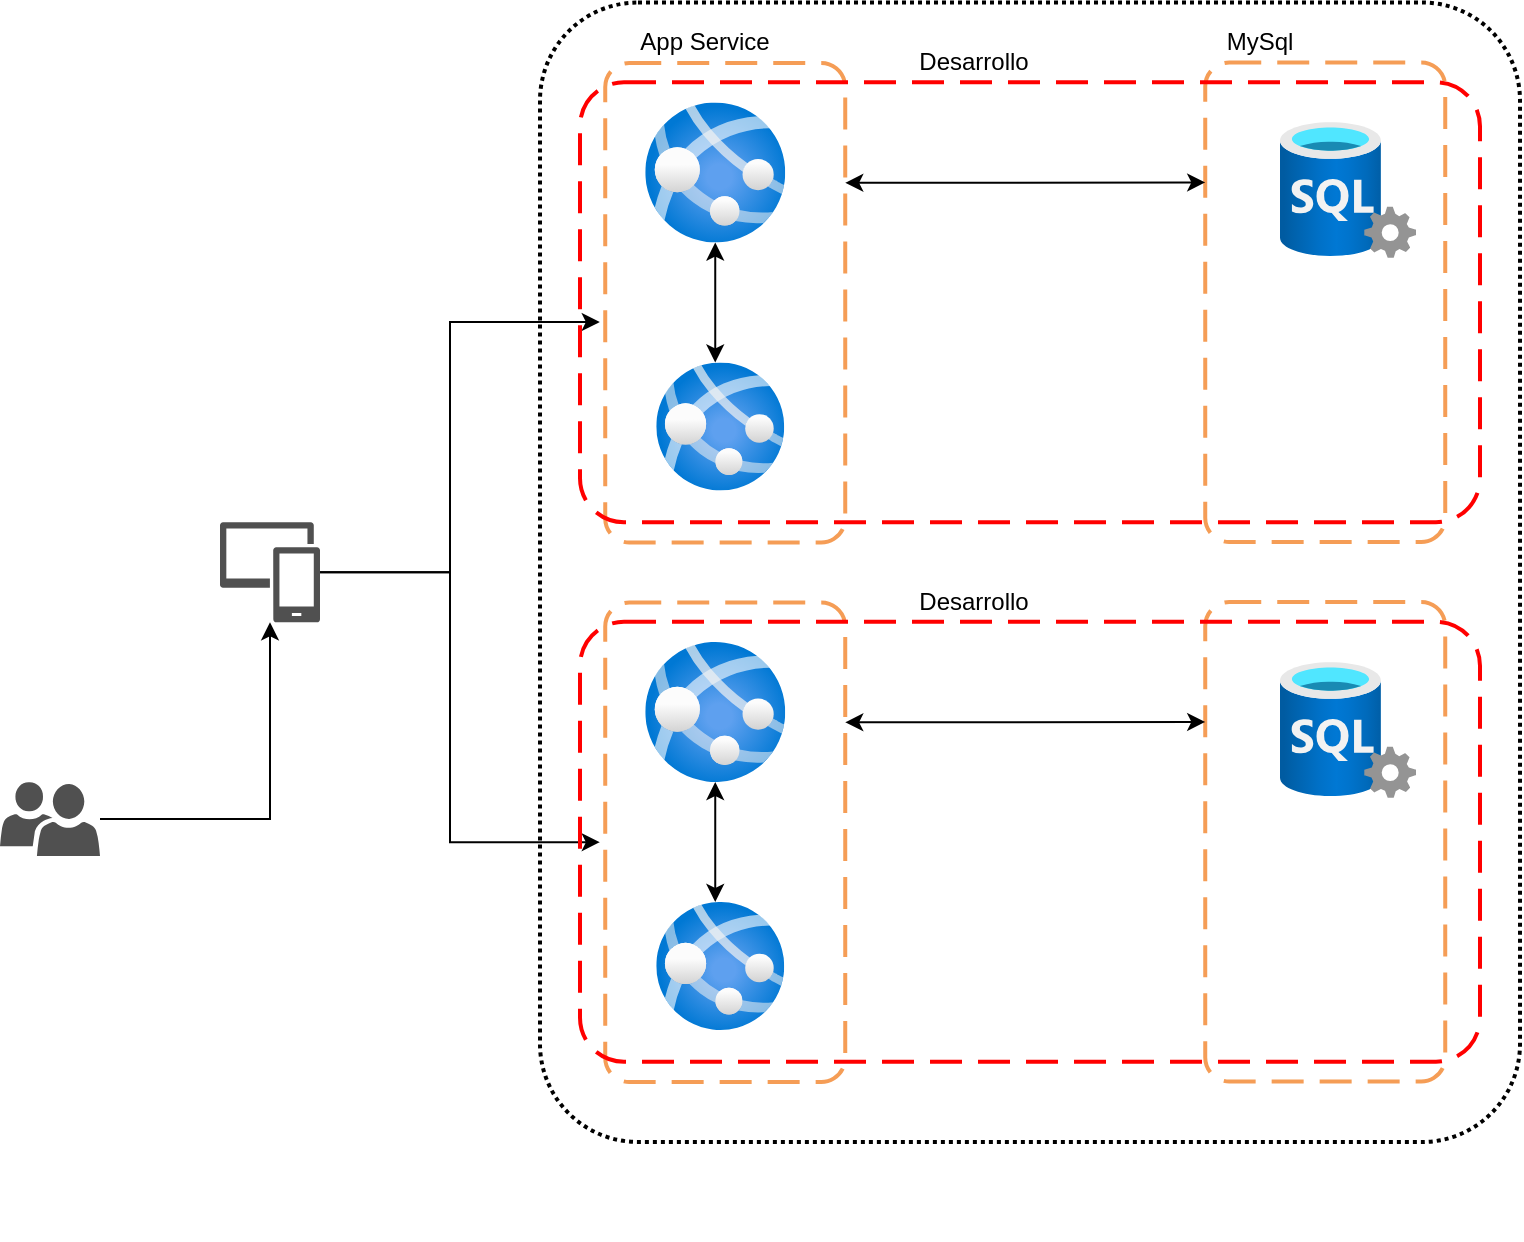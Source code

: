 <mxfile version="15.2.9" type="github">
  <diagram id="0U1yO4wmcOKMrKPOHg7Y" name="Page-1">
    <mxGraphModel dx="1183" dy="631" grid="1" gridSize="10" guides="1" tooltips="1" connect="1" arrows="1" fold="1" page="1" pageScale="1" pageWidth="827" pageHeight="1169" math="0" shadow="0">
      <root>
        <mxCell id="0" />
        <mxCell id="1" parent="0" />
        <mxCell id="FtCHBGUdGnbqA1uTIZvv-1" style="edgeStyle=orthogonalEdgeStyle;rounded=0;orthogonalLoop=1;jettySize=auto;html=1;" edge="1" parent="1" source="FtCHBGUdGnbqA1uTIZvv-2" target="FtCHBGUdGnbqA1uTIZvv-4">
          <mxGeometry relative="1" as="geometry">
            <mxPoint x="160" y="98.5" as="targetPoint" />
          </mxGeometry>
        </mxCell>
        <mxCell id="FtCHBGUdGnbqA1uTIZvv-2" value="" style="pointerEvents=1;shadow=0;dashed=0;html=1;strokeColor=none;labelPosition=center;verticalLabelPosition=bottom;verticalAlign=top;align=center;fillColor=#505050;shape=mxgraph.mscae.intune.user_group" vertex="1" parent="1">
          <mxGeometry x="40" y="430" width="50" height="37" as="geometry" />
        </mxCell>
        <mxCell id="FtCHBGUdGnbqA1uTIZvv-32" style="edgeStyle=orthogonalEdgeStyle;rounded=0;orthogonalLoop=1;jettySize=auto;html=1;entryX=0.022;entryY=0.501;entryDx=0;entryDy=0;entryPerimeter=0;" edge="1" parent="1" source="FtCHBGUdGnbqA1uTIZvv-4" target="FtCHBGUdGnbqA1uTIZvv-15">
          <mxGeometry relative="1" as="geometry" />
        </mxCell>
        <mxCell id="FtCHBGUdGnbqA1uTIZvv-33" style="edgeStyle=orthogonalEdgeStyle;rounded=0;orthogonalLoop=1;jettySize=auto;html=1;entryX=0.022;entryY=0.545;entryDx=0;entryDy=0;entryPerimeter=0;" edge="1" parent="1" source="FtCHBGUdGnbqA1uTIZvv-4" target="FtCHBGUdGnbqA1uTIZvv-26">
          <mxGeometry relative="1" as="geometry" />
        </mxCell>
        <mxCell id="FtCHBGUdGnbqA1uTIZvv-4" value="" style="pointerEvents=1;shadow=0;dashed=0;html=1;strokeColor=none;labelPosition=center;verticalLabelPosition=bottom;verticalAlign=top;align=center;fillColor=#505050;shape=mxgraph.mscae.intune.device_group" vertex="1" parent="1">
          <mxGeometry x="150" y="300.13" width="50" height="50" as="geometry" />
        </mxCell>
        <mxCell id="FtCHBGUdGnbqA1uTIZvv-5" value="" style="rounded=1;arcSize=10;dashed=1;fillColor=none;gradientColor=none;dashPattern=1 1;strokeWidth=2;" vertex="1" parent="1">
          <mxGeometry x="310" y="40.25" width="490" height="569.75" as="geometry" />
        </mxCell>
        <mxCell id="FtCHBGUdGnbqA1uTIZvv-6" value="" style="aspect=fixed;html=1;points=[];align=center;image;fontSize=12;image=img/lib/azure2/containers/App_Services.svg;" vertex="1" parent="1">
          <mxGeometry x="362.62" y="360" width="70" height="70" as="geometry" />
        </mxCell>
        <mxCell id="FtCHBGUdGnbqA1uTIZvv-8" value="" style="rounded=1;arcSize=10;dashed=1;strokeColor=#F59D56;fillColor=none;gradientColor=none;dashPattern=8 4;strokeWidth=2;" vertex="1" parent="1">
          <mxGeometry x="342.62" y="340.25" width="120" height="239.75" as="geometry" />
        </mxCell>
        <mxCell id="FtCHBGUdGnbqA1uTIZvv-9" value="" style="rounded=1;arcSize=10;dashed=1;strokeColor=#F59D56;fillColor=none;gradientColor=none;dashPattern=8 4;strokeWidth=2;" vertex="1" parent="1">
          <mxGeometry x="642.62" y="340" width="120" height="239.75" as="geometry" />
        </mxCell>
        <mxCell id="FtCHBGUdGnbqA1uTIZvv-10" style="edgeStyle=orthogonalEdgeStyle;rounded=0;orthogonalLoop=1;jettySize=auto;html=1;exitX=0.5;exitY=1;exitDx=0;exitDy=0;" edge="1" parent="1">
          <mxGeometry relative="1" as="geometry">
            <mxPoint x="545" y="650" as="sourcePoint" />
            <mxPoint x="545" y="650" as="targetPoint" />
          </mxGeometry>
        </mxCell>
        <mxCell id="FtCHBGUdGnbqA1uTIZvv-11" value="MySql" style="text;html=1;strokeColor=none;fillColor=none;align=center;verticalAlign=middle;whiteSpace=wrap;rounded=0;" vertex="1" parent="1">
          <mxGeometry x="650" y="50.25" width="40" height="20" as="geometry" />
        </mxCell>
        <mxCell id="FtCHBGUdGnbqA1uTIZvv-12" value="App Service" style="text;html=1;strokeColor=none;fillColor=none;align=center;verticalAlign=middle;whiteSpace=wrap;rounded=0;" vertex="1" parent="1">
          <mxGeometry x="354.5" y="50.25" width="75" height="20" as="geometry" />
        </mxCell>
        <mxCell id="FtCHBGUdGnbqA1uTIZvv-13" value="" style="endArrow=classic;startArrow=classic;html=1;entryX=0;entryY=0.25;entryDx=0;entryDy=0;exitX=1;exitY=0.25;exitDx=0;exitDy=0;" edge="1" parent="1" source="FtCHBGUdGnbqA1uTIZvv-8" target="FtCHBGUdGnbqA1uTIZvv-9">
          <mxGeometry width="50" height="50" relative="1" as="geometry">
            <mxPoint x="402.62" y="510" as="sourcePoint" />
            <mxPoint x="452.62" y="460" as="targetPoint" />
          </mxGeometry>
        </mxCell>
        <mxCell id="FtCHBGUdGnbqA1uTIZvv-15" value="" style="rounded=1;arcSize=10;dashed=1;strokeColor=#ff0000;fillColor=none;gradientColor=none;dashPattern=8 4;strokeWidth=2;" vertex="1" parent="1">
          <mxGeometry x="330" y="349.87" width="450" height="220" as="geometry" />
        </mxCell>
        <mxCell id="FtCHBGUdGnbqA1uTIZvv-16" value="Desarrollo" style="text;html=1;strokeColor=none;fillColor=none;align=center;verticalAlign=middle;whiteSpace=wrap;rounded=0;" vertex="1" parent="1">
          <mxGeometry x="501.87" y="330" width="50" height="20" as="geometry" />
        </mxCell>
        <mxCell id="FtCHBGUdGnbqA1uTIZvv-17" value="" style="aspect=fixed;html=1;points=[];align=center;image;fontSize=12;image=img/lib/azure2/containers/App_Services.svg;" vertex="1" parent="1">
          <mxGeometry x="368.12" y="490" width="64" height="64" as="geometry" />
        </mxCell>
        <mxCell id="FtCHBGUdGnbqA1uTIZvv-18" value="" style="shape=image;html=1;verticalAlign=top;verticalLabelPosition=bottom;labelBackgroundColor=#ffffff;imageAspect=0;aspect=fixed;image=https://cdn3.iconfinder.com/data/icons/logos-3/250/angular-128.png" vertex="1" parent="1">
          <mxGeometry x="408" y="530" width="29.25" height="29.25" as="geometry" />
        </mxCell>
        <mxCell id="FtCHBGUdGnbqA1uTIZvv-19" value="" style="endArrow=classic;startArrow=classic;html=1;" edge="1" parent="1">
          <mxGeometry width="50" height="50" relative="1" as="geometry">
            <mxPoint x="397.62" y="490" as="sourcePoint" />
            <mxPoint x="397.62" y="430" as="targetPoint" />
            <Array as="points">
              <mxPoint x="397.62" y="470" />
            </Array>
          </mxGeometry>
        </mxCell>
        <mxCell id="FtCHBGUdGnbqA1uTIZvv-20" value="" style="aspect=fixed;html=1;points=[];align=center;image;fontSize=12;image=img/lib/azure2/containers/App_Services.svg;" vertex="1" parent="1">
          <mxGeometry x="362.62" y="90.25" width="70" height="70" as="geometry" />
        </mxCell>
        <mxCell id="FtCHBGUdGnbqA1uTIZvv-22" value="" style="rounded=1;arcSize=10;dashed=1;strokeColor=#F59D56;fillColor=none;gradientColor=none;dashPattern=8 4;strokeWidth=2;" vertex="1" parent="1">
          <mxGeometry x="342.62" y="70.5" width="120" height="239.75" as="geometry" />
        </mxCell>
        <mxCell id="FtCHBGUdGnbqA1uTIZvv-23" value="" style="rounded=1;arcSize=10;dashed=1;strokeColor=#F59D56;fillColor=none;gradientColor=none;dashPattern=8 4;strokeWidth=2;" vertex="1" parent="1">
          <mxGeometry x="642.62" y="70.25" width="120" height="239.75" as="geometry" />
        </mxCell>
        <mxCell id="FtCHBGUdGnbqA1uTIZvv-24" value="" style="endArrow=classic;startArrow=classic;html=1;entryX=0;entryY=0.25;entryDx=0;entryDy=0;exitX=1;exitY=0.25;exitDx=0;exitDy=0;" edge="1" parent="1" source="FtCHBGUdGnbqA1uTIZvv-22" target="FtCHBGUdGnbqA1uTIZvv-23">
          <mxGeometry width="50" height="50" relative="1" as="geometry">
            <mxPoint x="402.62" y="240.25" as="sourcePoint" />
            <mxPoint x="452.62" y="190.25" as="targetPoint" />
          </mxGeometry>
        </mxCell>
        <mxCell id="FtCHBGUdGnbqA1uTIZvv-26" value="" style="rounded=1;arcSize=10;dashed=1;strokeColor=#ff0000;fillColor=none;gradientColor=none;dashPattern=8 4;strokeWidth=2;" vertex="1" parent="1">
          <mxGeometry x="330" y="80.12" width="450" height="220" as="geometry" />
        </mxCell>
        <mxCell id="FtCHBGUdGnbqA1uTIZvv-27" value="Desarrollo" style="text;html=1;strokeColor=none;fillColor=none;align=center;verticalAlign=middle;whiteSpace=wrap;rounded=0;" vertex="1" parent="1">
          <mxGeometry x="501.87" y="60.25" width="50" height="20" as="geometry" />
        </mxCell>
        <mxCell id="FtCHBGUdGnbqA1uTIZvv-28" value="" style="aspect=fixed;html=1;points=[];align=center;image;fontSize=12;image=img/lib/azure2/containers/App_Services.svg;" vertex="1" parent="1">
          <mxGeometry x="368.12" y="220.25" width="64" height="64" as="geometry" />
        </mxCell>
        <mxCell id="FtCHBGUdGnbqA1uTIZvv-29" value="" style="shape=image;html=1;verticalAlign=top;verticalLabelPosition=bottom;labelBackgroundColor=#ffffff;imageAspect=0;aspect=fixed;image=https://cdn3.iconfinder.com/data/icons/logos-3/250/angular-128.png" vertex="1" parent="1">
          <mxGeometry x="408" y="260.25" width="29.25" height="29.25" as="geometry" />
        </mxCell>
        <mxCell id="FtCHBGUdGnbqA1uTIZvv-30" value="" style="endArrow=classic;startArrow=classic;html=1;" edge="1" parent="1">
          <mxGeometry width="50" height="50" relative="1" as="geometry">
            <mxPoint x="397.62" y="220.25" as="sourcePoint" />
            <mxPoint x="397.62" y="160.25" as="targetPoint" />
            <Array as="points">
              <mxPoint x="397.62" y="200.25" />
            </Array>
          </mxGeometry>
        </mxCell>
        <mxCell id="FtCHBGUdGnbqA1uTIZvv-34" value="" style="aspect=fixed;html=1;points=[];align=center;image;fontSize=12;image=img/lib/azure2/databases/SQL_Server.svg;" vertex="1" parent="1">
          <mxGeometry x="680" y="370" width="68" height="68" as="geometry" />
        </mxCell>
        <mxCell id="FtCHBGUdGnbqA1uTIZvv-35" value="" style="aspect=fixed;html=1;points=[];align=center;image;fontSize=12;image=img/lib/azure2/databases/SQL_Server.svg;" vertex="1" parent="1">
          <mxGeometry x="680" y="100" width="68" height="68" as="geometry" />
        </mxCell>
      </root>
    </mxGraphModel>
  </diagram>
</mxfile>
